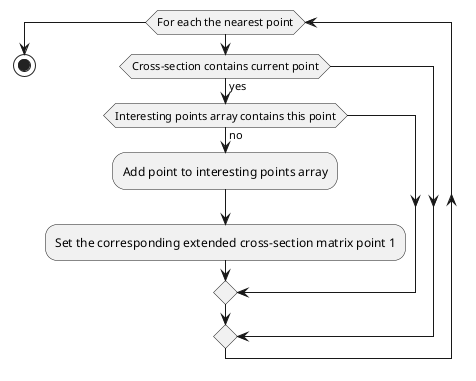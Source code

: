 @startuml
while (For each the nearest point)
if (Cross-section contains current point) then (yes)
 if (Interesting points array contains this point) then (no)
     :Add point to interesting points array;
     :Set the corresponding extended cross-section matrix point 1;
 endif
endif
endwhile
stop
@enduml

